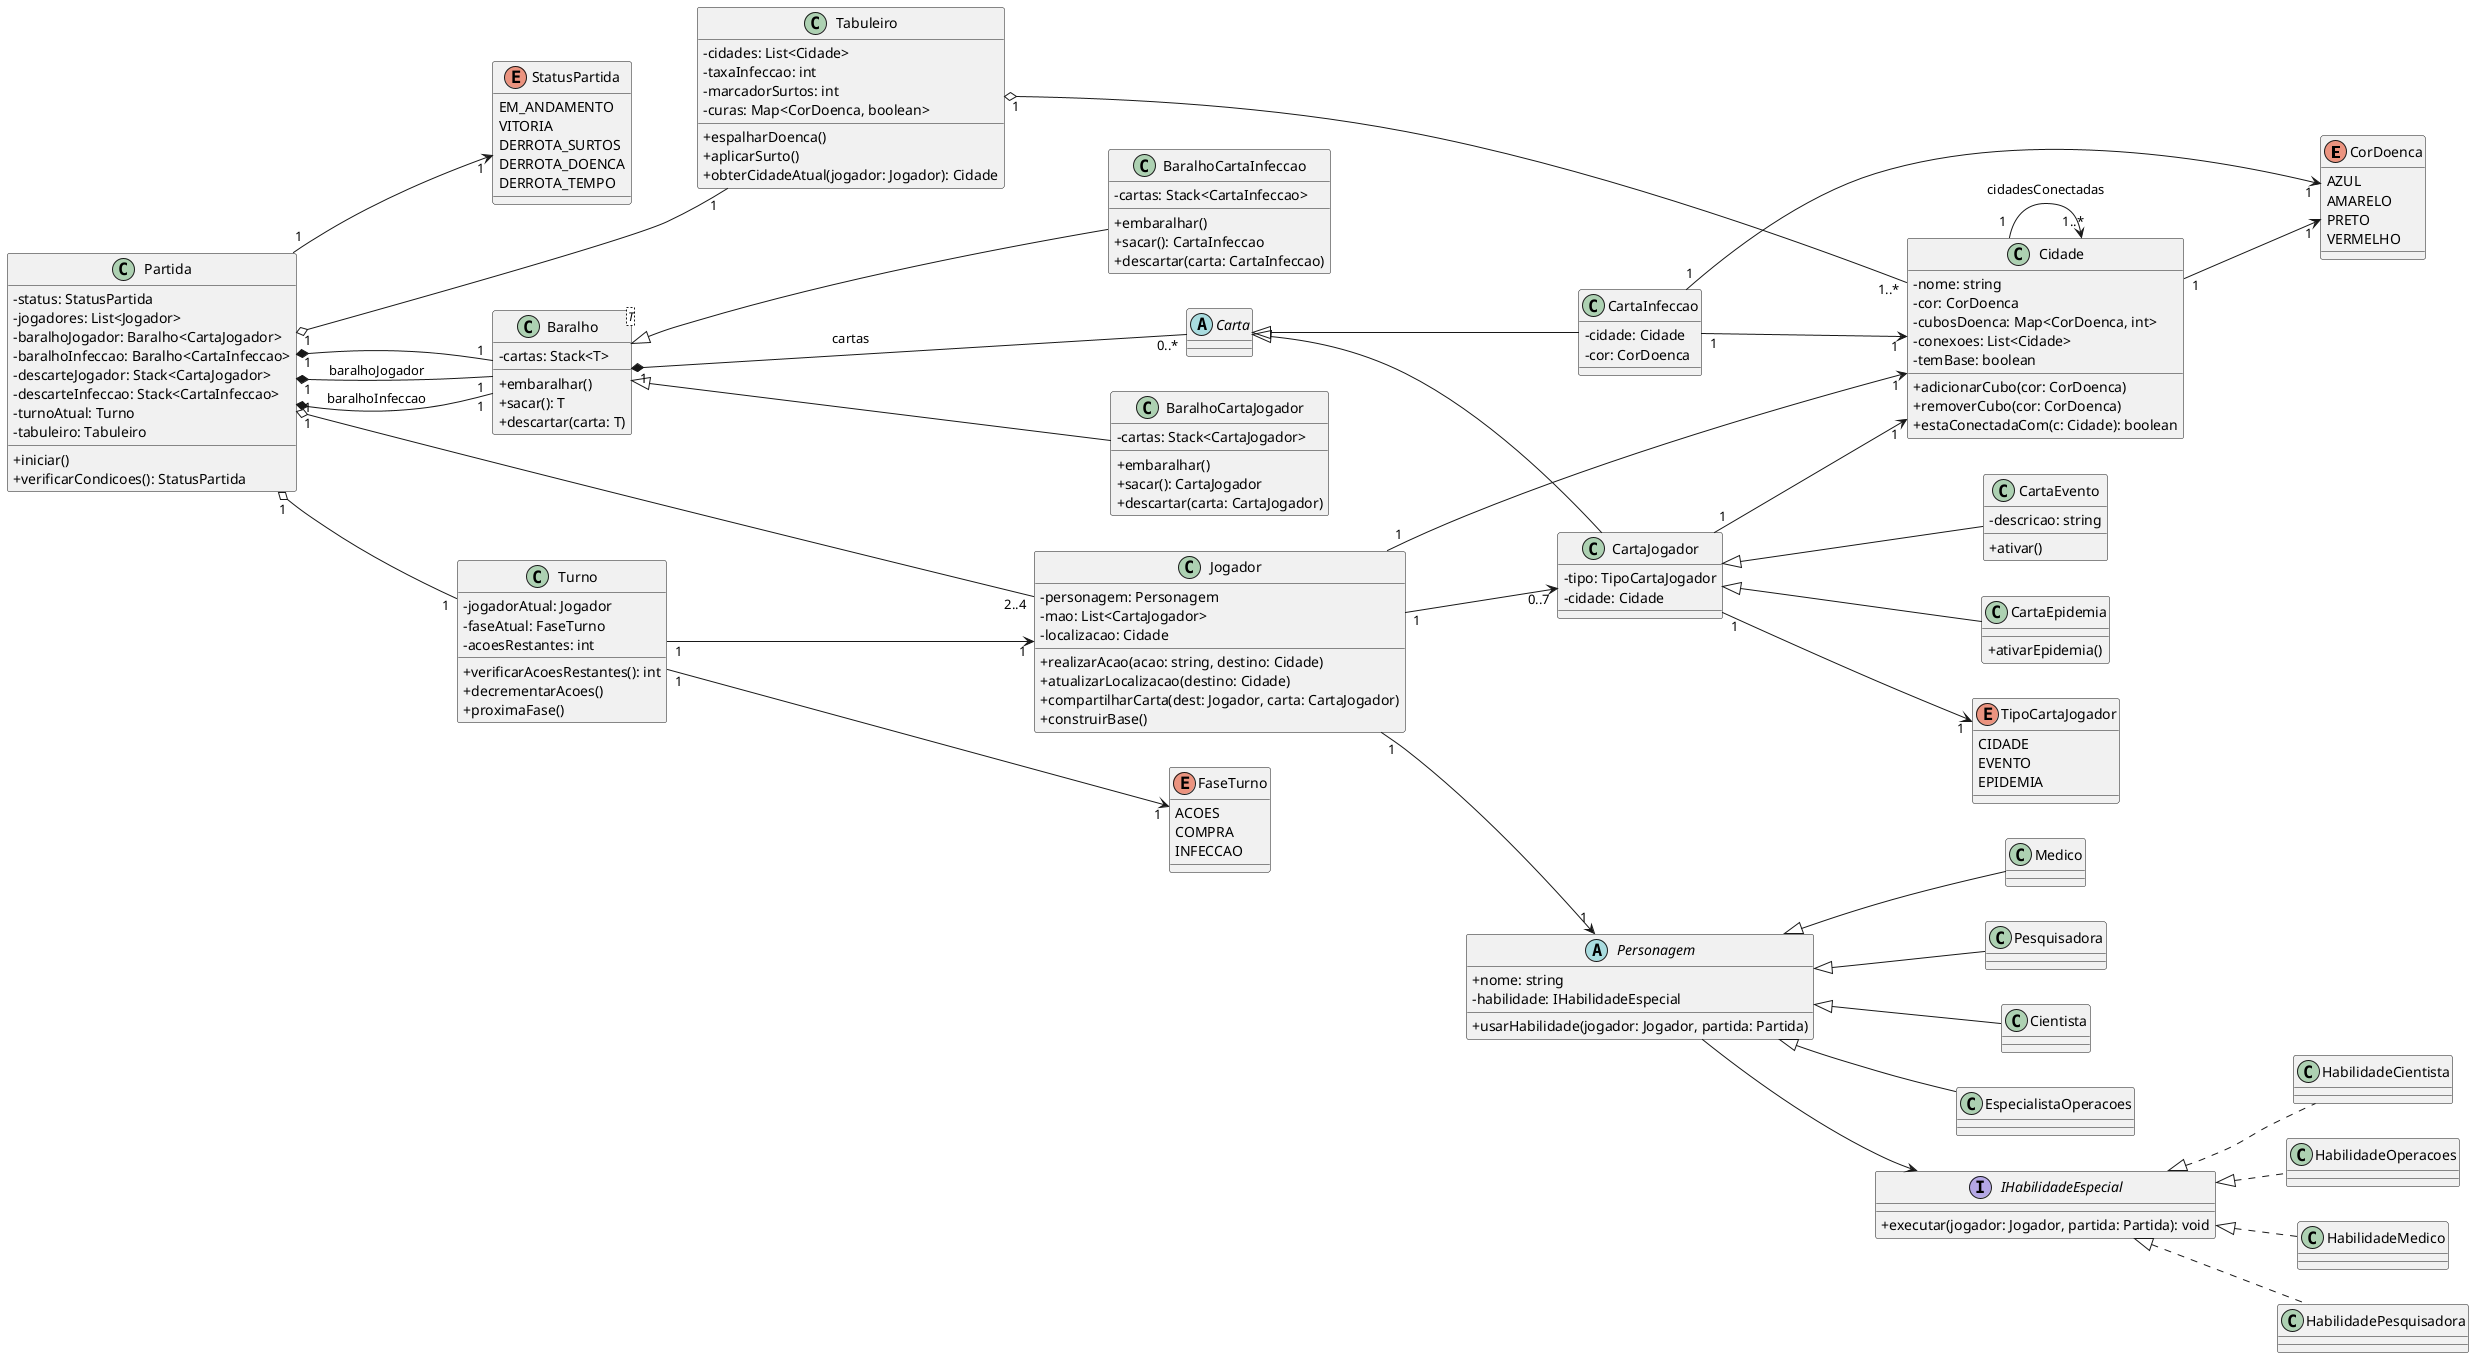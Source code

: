 @startuml PandemicGame
left to right direction
skinparam classAttributeIconSize 0

' ENUMS
enum CorDoenca {
  AZUL
  AMARELO
  PRETO
  VERMELHO
}

enum StatusPartida {
  EM_ANDAMENTO
  VITORIA
  DERROTA_SURTOS
  DERROTA_DOENCA
  DERROTA_TEMPO
}

enum FaseTurno {
  ACOES
  COMPRA
  INFECCAO
}

enum TipoCartaJogador {
  CIDADE
  EVENTO
  EPIDEMIA
}

' INTERFACE DO STRATEGY
interface IHabilidadeEspecial {
  + executar(jogador: Jogador, partida: Partida): void
}

class HabilidadeMedico
class HabilidadePesquisadora
class HabilidadeCientista
class HabilidadeOperacoes

IHabilidadeEspecial <|.. HabilidadeMedico
IHabilidadeEspecial <|.. HabilidadePesquisadora
IHabilidadeEspecial <|.. HabilidadeCientista
IHabilidadeEspecial <|.. HabilidadeOperacoes

' CLASSES BASE
class Partida {
  - status: StatusPartida
  - jogadores: List<Jogador>
  - baralhoJogador: Baralho<CartaJogador>
  - baralhoInfeccao: Baralho<CartaInfeccao>
  - descarteJogador: Stack<CartaJogador>
  - descarteInfeccao: Stack<CartaInfeccao>
  - turnoAtual: Turno
  - tabuleiro: Tabuleiro
  + iniciar()
  + verificarCondicoes(): StatusPartida
}

class Turno {
  - jogadorAtual: Jogador
  - faseAtual: FaseTurno
  - acoesRestantes: int
  + verificarAcoesRestantes(): int
  + decrementarAcoes()
  + proximaFase()
}

class Tabuleiro {
  - cidades: List<Cidade>
  - taxaInfeccao: int
  - marcadorSurtos: int
  - curas: Map<CorDoenca, boolean>
  + espalharDoenca()
  + aplicarSurto()
  + obterCidadeAtual(jogador: Jogador): Cidade
}

class Cidade {
  - nome: string
  - cor: CorDoenca
  - cubosDoenca: Map<CorDoenca, int>
  - conexoes: List<Cidade>
  - temBase: boolean
  + adicionarCubo(cor: CorDoenca)
  + removerCubo(cor: CorDoenca)
  + estaConectadaCom(c: Cidade): boolean
}

' JOGADOR E PERSONAGEM UTILIZANDO STRATEGY
class Jogador {
  - personagem: Personagem
  - mao: List<CartaJogador>
  - localizacao: Cidade
  + realizarAcao(acao: string, destino: Cidade)
  + atualizarLocalizacao(destino: Cidade)
  + compartilharCarta(dest: Jogador, carta: CartaJogador)
  + construirBase()
}

abstract class Personagem {
  + nome: string
  - habilidade: IHabilidadeEspecial
  + usarHabilidade(jogador: Jogador, partida: Partida)
}

Personagem --> IHabilidadeEspecial

class Medico
class Pesquisadora
class Cientista
class EspecialistaOperacoes

Personagem <|-- Medico
Personagem <|-- Pesquisadora
Personagem <|-- Cientista
Personagem <|-- EspecialistaOperacoes

' CARTAS
abstract class Carta

class CartaJogador {
  - tipo: TipoCartaJogador
  - cidade: Cidade
}

class CartaInfeccao {
  - cidade: Cidade
  - cor: CorDoenca
}

class CartaEvento {
  - descricao: string
  + ativar()
}

class CartaEpidemia {
  + ativarEpidemia()
}

Carta <|-- CartaJogador
Carta <|-- CartaInfeccao
CartaJogador <|-- CartaEvento
CartaJogador <|-- CartaEpidemia

' BARALHO COMO CLASSE GENERICA
class Baralho<T> {
  - cartas: Stack<T>
  + embaralhar()
  + sacar(): T
  + descartar(carta: T)
}

Baralho <|-- BaralhoCartaJogador
Baralho <|-- BaralhoCartaInfeccao

class BaralhoCartaJogador {
  - cartas: Stack<CartaJogador>
  + embaralhar()
  + sacar(): CartaJogador
  + descartar(carta: CartaJogador)
}

class BaralhoCartaInfeccao {
  - cartas: Stack<CartaInfeccao>
  + embaralhar()
  + sacar(): CartaInfeccao
  + descartar(carta: CartaInfeccao)
}

' RELAÇÕES COM CARDINALIDADES UML PADRÃO
Partida "1" o-- "1" Tabuleiro
Partida "1" o-- "2..4" Jogador
Partida "1" o-- "1" Turno
Partida "1" --> "1" StatusPartida
Partida "1" *-- "1" Baralho

Turno "1" --> "1" Jogador
Turno "1" --> "1" FaseTurno

Tabuleiro "1" o-- "1..*" Cidade
Cidade "1" --> "1..*" Cidade : cidadesConectadas

Cidade "1" --> "1" CorDoenca

Jogador "1" --> "1" Personagem
Jogador "1" --> "1" Cidade
Jogador "1" --> "0..7" CartaJogador

CartaInfeccao "1" --> "1" Cidade
CartaInfeccao "1" --> "1" CorDoenca

CartaJogador "1" --> "1" Cidade
CartaJogador "1" --> "1" TipoCartaJogador

Partida "1" *-- "1" Baralho : baralhoJogador
Partida "1" *-- "1" Baralho : baralhoInfeccao

Baralho "1" *-- "0..*" Carta : cartas

@enduml